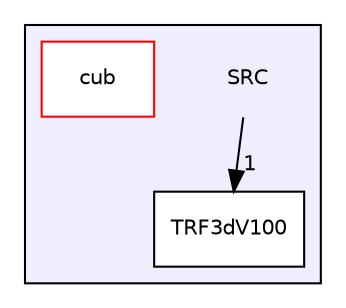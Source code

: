 digraph "SRC" {
  compound=true
  node [ fontsize="10", fontname="Helvetica"];
  edge [ labelfontsize="10", labelfontname="Helvetica"];
  subgraph clusterdir_1e771ff450ae847412a8c28572c155bb {
    graph [ bgcolor="#eeeeff", pencolor="black", label="" URL="dir_1e771ff450ae847412a8c28572c155bb.html"];
    dir_1e771ff450ae847412a8c28572c155bb [shape=plaintext label="SRC"];
  dir_ef57039faec49f6ef624a259a1471b83 [shape=box label="cub" fillcolor="white" style="filled" color="red" URL="dir_ef57039faec49f6ef624a259a1471b83.html"];
  dir_6ca2159cb30910529c9d9e45f8516eaa [shape=box label="TRF3dV100" fillcolor="white" style="filled" URL="dir_6ca2159cb30910529c9d9e45f8516eaa.html"];
  }
  dir_1e771ff450ae847412a8c28572c155bb->dir_6ca2159cb30910529c9d9e45f8516eaa [headlabel="1", labeldistance=1.5 headhref="dir_000003_000016.html"];
}
